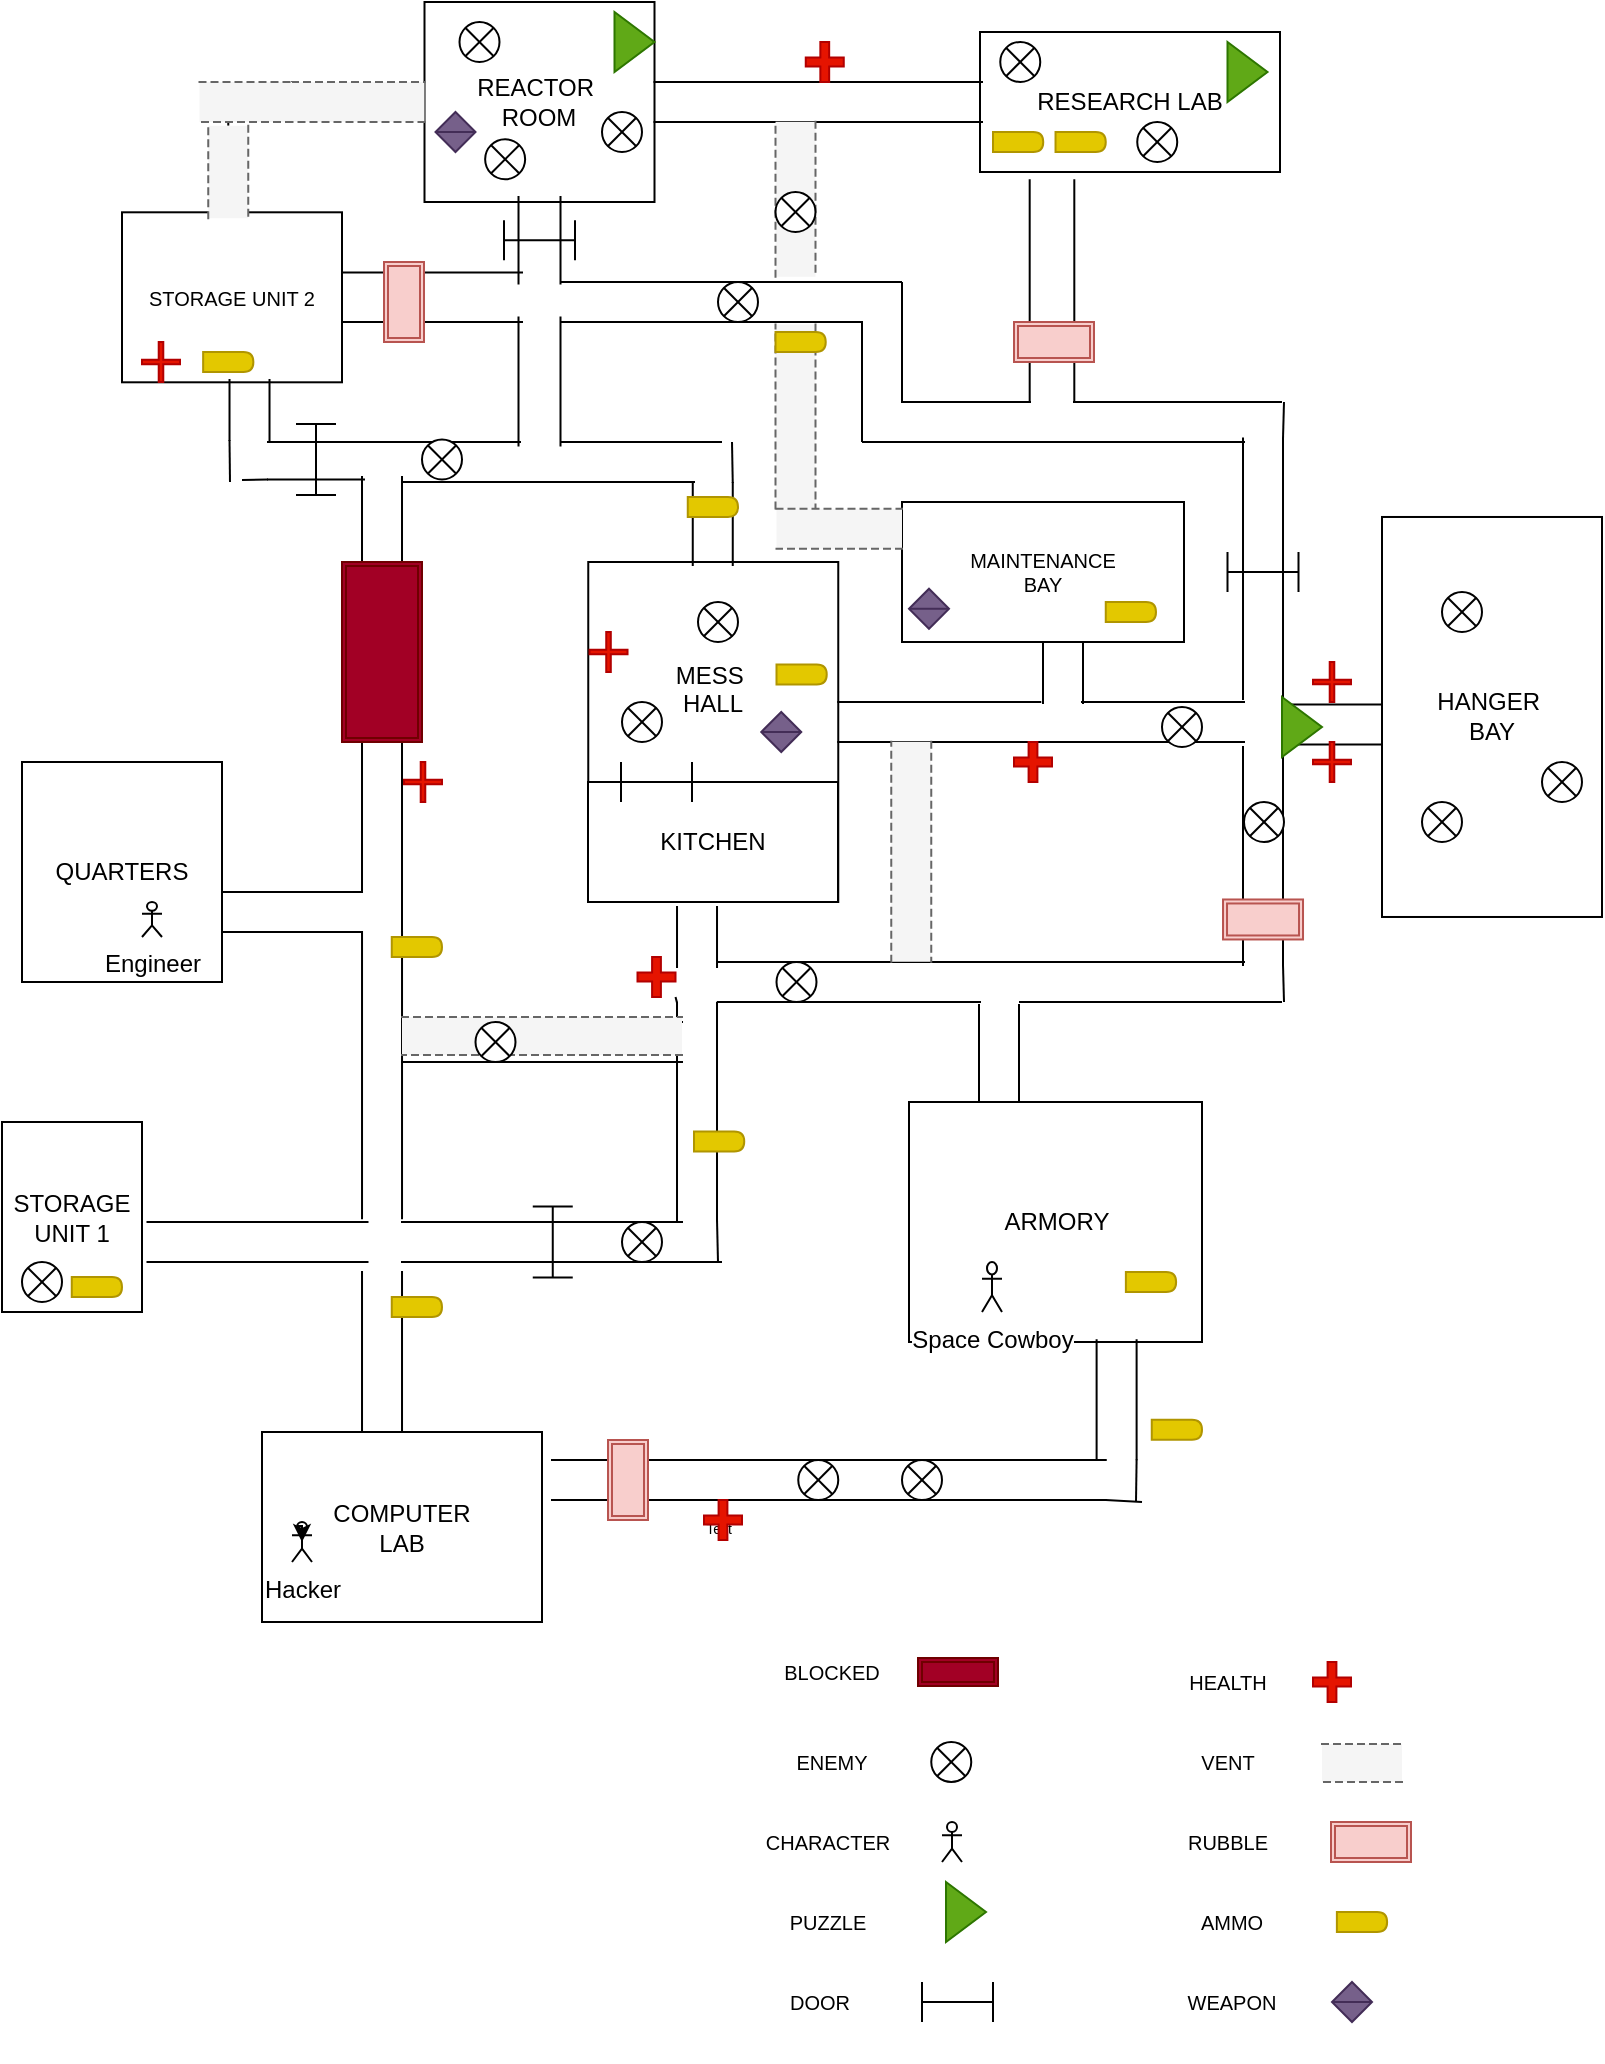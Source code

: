 <mxfile version="12.8.2" type="github">
  <diagram id="kqWcmLIpg9O3Aa_2K7kC" name="Page-1">
    <mxGraphModel dx="1730" dy="967" grid="1" gridSize="10" guides="1" tooltips="1" connect="1" arrows="1" fold="1" page="1" pageScale="1" pageWidth="850" pageHeight="1100" math="0" shadow="0">
      <root>
        <mxCell id="0" />
        <mxCell id="1" parent="0" />
        <mxCell id="qN4GkYZiol-qXFJ8iX8u-165" value="" style="shape=partialRectangle;whiteSpace=wrap;html=1;left=0;right=0;fillColor=none;rotation=-180;" parent="1" vertex="1">
          <mxGeometry x="345" y="759" width="276.88" height="20" as="geometry" />
        </mxCell>
        <mxCell id="qN4GkYZiol-qXFJ8iX8u-65" value="" style="shape=partialRectangle;whiteSpace=wrap;html=1;left=0;right=0;fillColor=none;rotation=90;" parent="1" vertex="1">
          <mxGeometry x="646" y="447" width="109" height="20" as="geometry" />
        </mxCell>
        <mxCell id="qN4GkYZiol-qXFJ8iX8u-1" value="QUARTERS" style="rounded=0;whiteSpace=wrap;html=1;" parent="1" vertex="1">
          <mxGeometry x="80" y="410" width="100" height="110" as="geometry" />
        </mxCell>
        <mxCell id="qN4GkYZiol-qXFJ8iX8u-5" value="STORAGE&lt;br&gt;UNIT 1" style="rounded=0;whiteSpace=wrap;html=1;" parent="1" vertex="1">
          <mxGeometry x="70" y="590" width="70" height="95" as="geometry" />
        </mxCell>
        <mxCell id="qN4GkYZiol-qXFJ8iX8u-6" value="COMPUTER&lt;br&gt;LAB" style="rounded=0;whiteSpace=wrap;html=1;" parent="1" vertex="1">
          <mxGeometry x="200" y="745" width="140" height="95" as="geometry" />
        </mxCell>
        <mxCell id="qN4GkYZiol-qXFJ8iX8u-11" value="" style="shape=partialRectangle;whiteSpace=wrap;html=1;left=0;right=0;fillColor=none;" parent="1" vertex="1">
          <mxGeometry x="180" y="475" width="70" height="20" as="geometry" />
        </mxCell>
        <mxCell id="qN4GkYZiol-qXFJ8iX8u-13" value="" style="shape=partialRectangle;whiteSpace=wrap;html=1;left=0;right=0;fillColor=none;rotation=90;" parent="1" vertex="1">
          <mxGeometry x="345" y="490" width="70" as="geometry" />
        </mxCell>
        <mxCell id="qN4GkYZiol-qXFJ8iX8u-34" value="MESS&amp;nbsp;&lt;br&gt;HALL&lt;br&gt;&lt;br&gt;&lt;br&gt;&lt;br&gt;" style="rounded=0;whiteSpace=wrap;html=1;" parent="1" vertex="1">
          <mxGeometry x="363.13" y="310" width="125" height="170" as="geometry" />
        </mxCell>
        <mxCell id="qN4GkYZiol-qXFJ8iX8u-41" value="" style="shape=partialRectangle;whiteSpace=wrap;html=1;left=0;right=0;fillColor=none;rotation=90;" parent="1" vertex="1">
          <mxGeometry x="188.46" y="556.56" width="143.11" height="20" as="geometry" />
        </mxCell>
        <mxCell id="qN4GkYZiol-qXFJ8iX8u-42" value="" style="shape=partialRectangle;whiteSpace=wrap;html=1;left=0;right=0;fillColor=none;rotation=90;" parent="1" vertex="1">
          <mxGeometry x="156.25" y="361.25" width="207.51" height="20" as="geometry" />
        </mxCell>
        <mxCell id="qN4GkYZiol-qXFJ8iX8u-43" value="" style="shape=partialRectangle;whiteSpace=wrap;html=1;left=0;right=0;fillColor=none;rotation=-180;" parent="1" vertex="1">
          <mxGeometry x="142.75" y="640" width="110" height="20" as="geometry" />
        </mxCell>
        <mxCell id="qN4GkYZiol-qXFJ8iX8u-44" value="" style="shape=partialRectangle;whiteSpace=wrap;html=1;left=0;right=0;fillColor=none;rotation=-180;" parent="1" vertex="1">
          <mxGeometry x="270" y="640" width="140" height="20" as="geometry" />
        </mxCell>
        <mxCell id="qN4GkYZiol-qXFJ8iX8u-148" value="" style="shape=partialRectangle;whiteSpace=wrap;html=1;left=0;right=0;fillColor=none;rotation=-180;" parent="1" vertex="1">
          <mxGeometry x="270" y="540" width="140" height="20" as="geometry" />
        </mxCell>
        <mxCell id="qN4GkYZiol-qXFJ8iX8u-45" value="" style="shape=partialRectangle;whiteSpace=wrap;html=1;left=0;right=0;fillColor=none;rotation=90;" parent="1" vertex="1">
          <mxGeometry x="220.01" y="695" width="80" height="20" as="geometry" />
        </mxCell>
        <mxCell id="qN4GkYZiol-qXFJ8iX8u-46" value="" style="shape=partialRectangle;whiteSpace=wrap;html=1;left=0;right=0;fillColor=none;rotation=90;" parent="1" vertex="1">
          <mxGeometry x="363.13" y="574.69" width="108.75" height="20" as="geometry" />
        </mxCell>
        <mxCell id="qN4GkYZiol-qXFJ8iX8u-47" value="" style="shape=partialRectangle;whiteSpace=wrap;html=1;left=0;right=0;fillColor=none;rotation=-180;" parent="1" vertex="1">
          <mxGeometry x="428" y="510" width="131" height="20" as="geometry" />
        </mxCell>
        <mxCell id="qN4GkYZiol-qXFJ8iX8u-51" value="" style="shape=partialRectangle;whiteSpace=wrap;html=1;left=0;right=0;fillColor=none;rotation=-90;" parent="1" vertex="1">
          <mxGeometry x="540" y="550" width="57" height="20" as="geometry" />
        </mxCell>
        <mxCell id="qN4GkYZiol-qXFJ8iX8u-53" value="" style="shape=partialRectangle;whiteSpace=wrap;html=1;left=0;right=0;fillColor=none;rotation=-180;" parent="1" vertex="1">
          <mxGeometry x="270" y="250" width="59" height="20" as="geometry" />
        </mxCell>
        <mxCell id="qN4GkYZiol-qXFJ8iX8u-61" value="ARMORY" style="rounded=0;whiteSpace=wrap;html=1;" parent="1" vertex="1">
          <mxGeometry x="523.5" y="580" width="146.5" height="120" as="geometry" />
        </mxCell>
        <mxCell id="qN4GkYZiol-qXFJ8iX8u-63" value="KITCHEN" style="rounded=0;whiteSpace=wrap;html=1;" parent="1" vertex="1">
          <mxGeometry x="363" y="420" width="125" height="60" as="geometry" />
        </mxCell>
        <mxCell id="qN4GkYZiol-qXFJ8iX8u-64" value="" style="shape=partialRectangle;whiteSpace=wrap;html=1;left=0;right=0;rotation=90;" parent="1" vertex="1">
          <mxGeometry x="402.51" y="487.49" width="30" height="20" as="geometry" />
        </mxCell>
        <mxCell id="qN4GkYZiol-qXFJ8iX8u-52" value="" style="shape=partialRectangle;whiteSpace=wrap;html=1;left=0;right=0;fillColor=none;rotation=-180;" parent="1" vertex="1">
          <mxGeometry x="579" y="510" width="112" height="20" as="geometry" />
        </mxCell>
        <mxCell id="qN4GkYZiol-qXFJ8iX8u-66" value="" style="shape=partialRectangle;whiteSpace=wrap;html=1;left=0;right=0;fillColor=none;rotation=0;" parent="1" vertex="1">
          <mxGeometry x="610" y="380" width="81" height="20" as="geometry" />
        </mxCell>
        <mxCell id="qN4GkYZiol-qXFJ8iX8u-67" value="" style="shape=partialRectangle;whiteSpace=wrap;html=1;left=0;right=0;fillColor=none;rotation=90;" parent="1" vertex="1">
          <mxGeometry x="585" y="355" width="31" height="20" as="geometry" />
        </mxCell>
        <mxCell id="qN4GkYZiol-qXFJ8iX8u-70" value="" style="shape=partialRectangle;whiteSpace=wrap;html=1;left=0;right=0;fillColor=none;rotation=0;" parent="1" vertex="1">
          <mxGeometry x="488.13" y="380" width="101" height="20" as="geometry" />
        </mxCell>
        <mxCell id="qN4GkYZiol-qXFJ8iX8u-71" value="" style="shape=partialRectangle;whiteSpace=wrap;html=1;left=0;right=0;fillColor=none;rotation=0;" parent="1" vertex="1">
          <mxGeometry x="710" y="381.25" width="50" height="20" as="geometry" />
        </mxCell>
        <mxCell id="qN4GkYZiol-qXFJ8iX8u-72" value="HANGER&amp;nbsp;&lt;br&gt;BAY" style="rounded=0;whiteSpace=wrap;html=1;" parent="1" vertex="1">
          <mxGeometry x="760" y="287.49" width="110" height="200" as="geometry" />
        </mxCell>
        <mxCell id="qN4GkYZiol-qXFJ8iX8u-74" value="" style="shape=partialRectangle;whiteSpace=wrap;html=1;left=0;right=0;fillColor=none;rotation=90;" parent="1" vertex="1">
          <mxGeometry x="490" y="200" width="40" height="20" as="geometry" />
        </mxCell>
        <mxCell id="qN4GkYZiol-qXFJ8iX8u-75" value="" style="shape=partialRectangle;whiteSpace=wrap;html=1;left=0;right=0;fillColor=none;rotation=90;" parent="1" vertex="1">
          <mxGeometry x="635.38" y="303.38" width="130.25" height="20" as="geometry" />
        </mxCell>
        <mxCell id="qN4GkYZiol-qXFJ8iX8u-76" value="" style="shape=partialRectangle;whiteSpace=wrap;html=1;left=0;right=0;fillColor=none;rotation=-180;" parent="1" vertex="1">
          <mxGeometry x="350" y="250" width="66" height="20" as="geometry" />
        </mxCell>
        <mxCell id="qN4GkYZiol-qXFJ8iX8u-78" value="" style="shape=partialRectangle;whiteSpace=wrap;html=1;left=0;right=0;fillColor=none;rotation=90;" parent="1" vertex="1">
          <mxGeometry x="404.88" y="281" width="41" height="20" as="geometry" />
        </mxCell>
        <mxCell id="qN4GkYZiol-qXFJ8iX8u-79" value="" style="shape=partialRectangle;whiteSpace=wrap;html=1;left=0;right=0;fillColor=none;rotation=90;" parent="1" vertex="1">
          <mxGeometry x="306.75" y="209.25" width="64" height="21" as="geometry" />
        </mxCell>
        <mxCell id="qN4GkYZiol-qXFJ8iX8u-82" value="" style="shape=partialRectangle;whiteSpace=wrap;html=1;left=0;right=0;fillColor=none;rotation=0;" parent="1" vertex="1">
          <mxGeometry x="520" y="230" width="64" height="20" as="geometry" />
        </mxCell>
        <mxCell id="qN4GkYZiol-qXFJ8iX8u-84" value="" style="shape=partialRectangle;whiteSpace=wrap;html=1;left=0;right=0;fillColor=none;rotation=0;" parent="1" vertex="1">
          <mxGeometry x="350" y="170" width="150" height="20" as="geometry" />
        </mxCell>
        <mxCell id="qN4GkYZiol-qXFJ8iX8u-85" value="" style="shape=partialRectangle;whiteSpace=wrap;html=1;left=0;right=0;fillColor=none;rotation=0;" parent="1" vertex="1">
          <mxGeometry x="606" y="230" width="85" height="20" as="geometry" />
        </mxCell>
        <mxCell id="qN4GkYZiol-qXFJ8iX8u-86" value="RESEARCH LAB" style="rounded=0;whiteSpace=wrap;html=1;gradientColor=none;" parent="1" vertex="1">
          <mxGeometry x="559" y="45" width="150" height="70" as="geometry" />
        </mxCell>
        <mxCell id="qN4GkYZiol-qXFJ8iX8u-87" value="REACTOR&amp;nbsp;&lt;br&gt;ROOM" style="rounded=0;whiteSpace=wrap;html=1;gradientColor=none;" parent="1" vertex="1">
          <mxGeometry x="281.25" y="30" width="115" height="100" as="geometry" />
        </mxCell>
        <mxCell id="qN4GkYZiol-qXFJ8iX8u-88" value="Hacker" style="shape=umlActor;verticalLabelPosition=bottom;labelBackgroundColor=#ffffff;verticalAlign=top;html=1;outlineConnect=0;gradientColor=none;" parent="1" vertex="1">
          <mxGeometry x="215" y="790" width="10" height="20" as="geometry" />
        </mxCell>
        <mxCell id="qN4GkYZiol-qXFJ8iX8u-89" value="Space Cowboy" style="shape=umlActor;verticalLabelPosition=bottom;labelBackgroundColor=#ffffff;verticalAlign=top;html=1;outlineConnect=0;gradientColor=none;" parent="1" vertex="1">
          <mxGeometry x="560" y="660" width="10" height="25" as="geometry" />
        </mxCell>
        <mxCell id="qN4GkYZiol-qXFJ8iX8u-90" value="Engineer" style="shape=umlActor;verticalLabelPosition=bottom;labelBackgroundColor=#ffffff;verticalAlign=top;html=1;outlineConnect=0;gradientColor=none;" parent="1" vertex="1">
          <mxGeometry x="140" y="480" width="10" height="17.49" as="geometry" />
        </mxCell>
        <mxCell id="qN4GkYZiol-qXFJ8iX8u-93" value="&lt;font size=&quot;1&quot;&gt;STORAGE UNIT 2&lt;br&gt;&lt;/font&gt;" style="rounded=0;whiteSpace=wrap;html=1;gradientColor=none;rotation=0;" parent="1" vertex="1">
          <mxGeometry x="130" y="135.15" width="110" height="85" as="geometry" />
        </mxCell>
        <mxCell id="qN4GkYZiol-qXFJ8iX8u-94" value="&lt;font size=&quot;1&quot;&gt;MAINTENANCE&lt;br&gt;BAY&lt;br&gt;&lt;/font&gt;" style="rounded=0;whiteSpace=wrap;html=1;gradientColor=none;fontSize=7;" parent="1" vertex="1">
          <mxGeometry x="520" y="280" width="141" height="70" as="geometry" />
        </mxCell>
        <mxCell id="qN4GkYZiol-qXFJ8iX8u-96" value="" style="shape=partialRectangle;whiteSpace=wrap;html=1;left=0;right=0;fillColor=none;rotation=90;" parent="1" vertex="1">
          <mxGeometry x="317.13" y="138.63" width="43.25" height="21" as="geometry" />
        </mxCell>
        <mxCell id="qN4GkYZiol-qXFJ8iX8u-97" value="" style="shape=partialRectangle;whiteSpace=wrap;html=1;left=0;right=0;fillColor=none;rotation=0;" parent="1" vertex="1">
          <mxGeometry x="396.25" y="70" width="163.75" height="20" as="geometry" />
        </mxCell>
        <mxCell id="qN4GkYZiol-qXFJ8iX8u-98" value="" style="shape=partialRectangle;whiteSpace=wrap;html=1;left=0;right=0;fillColor=none;rotation=90;" parent="1" vertex="1">
          <mxGeometry x="540" y="163" width="110" height="22.31" as="geometry" />
        </mxCell>
        <mxCell id="qN4GkYZiol-qXFJ8iX8u-99" value="" style="shape=partialRectangle;whiteSpace=wrap;html=1;left=0;right=0;fillColor=none;rotation=90;" parent="1" vertex="1">
          <mxGeometry x="178.76" y="224" width="30" height="20" as="geometry" />
        </mxCell>
        <mxCell id="qN4GkYZiol-qXFJ8iX8u-100" value="" style="shape=partialRectangle;whiteSpace=wrap;html=1;left=0;right=0;fillColor=none;rotation=0;" parent="1" vertex="1">
          <mxGeometry x="203" y="250" width="48" height="18.76" as="geometry" />
        </mxCell>
        <mxCell id="qN4GkYZiol-qXFJ8iX8u-102" value="" style="endArrow=none;html=1;fontSize=7;exitX=0;exitY=0;exitDx=0;exitDy=0;entryX=1;entryY=0;entryDx=0;entryDy=0;" parent="1" source="qN4GkYZiol-qXFJ8iX8u-41" target="qN4GkYZiol-qXFJ8iX8u-42" edge="1">
          <mxGeometry width="50" height="50" relative="1" as="geometry">
            <mxPoint x="350" y="500" as="sourcePoint" />
            <mxPoint x="400" y="450" as="targetPoint" />
          </mxGeometry>
        </mxCell>
        <mxCell id="qN4GkYZiol-qXFJ8iX8u-105" value="" style="endArrow=none;html=1;fontSize=7;exitX=0;exitY=0;exitDx=0;exitDy=0;" parent="1" source="qN4GkYZiol-qXFJ8iX8u-44" edge="1">
          <mxGeometry width="50" height="50" relative="1" as="geometry">
            <mxPoint x="350" y="500" as="sourcePoint" />
            <mxPoint x="430" y="660" as="targetPoint" />
          </mxGeometry>
        </mxCell>
        <mxCell id="qN4GkYZiol-qXFJ8iX8u-107" value="" style="endArrow=none;html=1;fontSize=7;entryX=1;entryY=0;entryDx=0;entryDy=0;" parent="1" target="qN4GkYZiol-qXFJ8iX8u-46" edge="1">
          <mxGeometry width="50" height="50" relative="1" as="geometry">
            <mxPoint x="428" y="660" as="sourcePoint" />
            <mxPoint x="430" y="670" as="targetPoint" />
          </mxGeometry>
        </mxCell>
        <mxCell id="qN4GkYZiol-qXFJ8iX8u-108" value="" style="endArrow=none;html=1;fontSize=7;exitX=1;exitY=1;exitDx=0;exitDy=0;entryX=0;entryY=1;entryDx=0;entryDy=0;" parent="1" source="qN4GkYZiol-qXFJ8iX8u-245" target="qN4GkYZiol-qXFJ8iX8u-46" edge="1">
          <mxGeometry width="50" height="50" relative="1" as="geometry">
            <mxPoint x="370" y="570" as="sourcePoint" />
            <mxPoint x="420" y="520" as="targetPoint" />
          </mxGeometry>
        </mxCell>
        <mxCell id="qN4GkYZiol-qXFJ8iX8u-109" value="" style="endArrow=none;html=1;fontSize=7;exitX=0;exitY=0;exitDx=0;exitDy=0;entryX=1;entryY=0;entryDx=0;entryDy=0;" parent="1" source="qN4GkYZiol-qXFJ8iX8u-53" target="qN4GkYZiol-qXFJ8iX8u-76" edge="1">
          <mxGeometry width="50" height="50" relative="1" as="geometry">
            <mxPoint x="370" y="410" as="sourcePoint" />
            <mxPoint x="420" y="360" as="targetPoint" />
          </mxGeometry>
        </mxCell>
        <mxCell id="qN4GkYZiol-qXFJ8iX8u-110" value="" style="endArrow=none;html=1;fontSize=7;exitX=1;exitY=0;exitDx=0;exitDy=0;entryX=1;entryY=1;entryDx=0;entryDy=0;" parent="1" source="qN4GkYZiol-qXFJ8iX8u-100" target="qN4GkYZiol-qXFJ8iX8u-53" edge="1">
          <mxGeometry width="50" height="50" relative="1" as="geometry">
            <mxPoint x="370" y="410" as="sourcePoint" />
            <mxPoint x="420" y="360" as="targetPoint" />
          </mxGeometry>
        </mxCell>
        <mxCell id="qN4GkYZiol-qXFJ8iX8u-111" value="" style="endArrow=none;html=1;fontSize=7;entryX=0;entryY=1;entryDx=0;entryDy=0;" parent="1" target="qN4GkYZiol-qXFJ8iX8u-76" edge="1">
          <mxGeometry width="50" height="50" relative="1" as="geometry">
            <mxPoint x="430" y="250" as="sourcePoint" />
            <mxPoint x="420" y="360" as="targetPoint" />
          </mxGeometry>
        </mxCell>
        <mxCell id="qN4GkYZiol-qXFJ8iX8u-112" value="" style="endArrow=none;html=1;fontSize=7;entryX=0;entryY=0;entryDx=0;entryDy=0;" parent="1" target="qN4GkYZiol-qXFJ8iX8u-78" edge="1">
          <mxGeometry width="50" height="50" relative="1" as="geometry">
            <mxPoint x="435" y="250" as="sourcePoint" />
            <mxPoint x="420" y="360" as="targetPoint" />
          </mxGeometry>
        </mxCell>
        <mxCell id="qN4GkYZiol-qXFJ8iX8u-113" value="" style="endArrow=none;html=1;fontSize=7;entryX=1;entryY=1;entryDx=0;entryDy=0;exitX=0;exitY=1;exitDx=0;exitDy=0;" parent="1" source="qN4GkYZiol-qXFJ8iX8u-85" target="qN4GkYZiol-qXFJ8iX8u-82" edge="1">
          <mxGeometry width="50" height="50" relative="1" as="geometry">
            <mxPoint x="370" y="250" as="sourcePoint" />
            <mxPoint x="420" y="200" as="targetPoint" />
          </mxGeometry>
        </mxCell>
        <mxCell id="qN4GkYZiol-qXFJ8iX8u-115" value="" style="endArrow=none;html=1;fontSize=7;exitX=1;exitY=1;exitDx=0;exitDy=0;entryX=0;entryY=1;entryDx=0;entryDy=0;" parent="1" source="qN4GkYZiol-qXFJ8iX8u-52" target="qN4GkYZiol-qXFJ8iX8u-47" edge="1">
          <mxGeometry width="50" height="50" relative="1" as="geometry">
            <mxPoint x="370" y="570" as="sourcePoint" />
            <mxPoint x="420" y="520" as="targetPoint" />
          </mxGeometry>
        </mxCell>
        <mxCell id="qN4GkYZiol-qXFJ8iX8u-116" value="" style="endArrow=none;html=1;fontSize=7;entryX=1;entryY=0;entryDx=0;entryDy=0;" parent="1" target="qN4GkYZiol-qXFJ8iX8u-84" edge="1">
          <mxGeometry width="50" height="50" relative="1" as="geometry">
            <mxPoint x="520" y="170" as="sourcePoint" />
            <mxPoint x="420" y="200" as="targetPoint" />
          </mxGeometry>
        </mxCell>
        <mxCell id="qN4GkYZiol-qXFJ8iX8u-117" value="" style="endArrow=none;html=1;fontSize=7;entryX=0;entryY=1;entryDx=0;entryDy=0;" parent="1" target="qN4GkYZiol-qXFJ8iX8u-82" edge="1">
          <mxGeometry width="50" height="50" relative="1" as="geometry">
            <mxPoint x="500" y="250" as="sourcePoint" />
            <mxPoint x="420" y="200" as="targetPoint" />
          </mxGeometry>
        </mxCell>
        <mxCell id="qN4GkYZiol-qXFJ8iX8u-118" value="" style="endArrow=none;html=1;fontSize=7;entryX=1;entryY=1;entryDx=0;entryDy=0;" parent="1" target="qN4GkYZiol-qXFJ8iX8u-74" edge="1">
          <mxGeometry width="50" height="50" relative="1" as="geometry">
            <mxPoint x="500" y="250" as="sourcePoint" />
            <mxPoint x="420" y="200" as="targetPoint" />
          </mxGeometry>
        </mxCell>
        <mxCell id="qN4GkYZiol-qXFJ8iX8u-119" value="" style="endArrow=none;html=1;fontSize=7;exitX=0;exitY=0;exitDx=0;exitDy=0;" parent="1" source="qN4GkYZiol-qXFJ8iX8u-74" edge="1">
          <mxGeometry width="50" height="50" relative="1" as="geometry">
            <mxPoint x="370" y="250" as="sourcePoint" />
            <mxPoint x="520" y="170" as="targetPoint" />
          </mxGeometry>
        </mxCell>
        <mxCell id="qN4GkYZiol-qXFJ8iX8u-120" value="" style="endArrow=none;html=1;fontSize=7;exitX=1;exitY=0;exitDx=0;exitDy=0;" parent="1" source="qN4GkYZiol-qXFJ8iX8u-85" edge="1">
          <mxGeometry width="50" height="50" relative="1" as="geometry">
            <mxPoint x="300" y="210" as="sourcePoint" />
            <mxPoint x="710" y="230" as="targetPoint" />
          </mxGeometry>
        </mxCell>
        <mxCell id="qN4GkYZiol-qXFJ8iX8u-121" value="" style="endArrow=none;html=1;fontSize=7;entryX=0;entryY=0;entryDx=0;entryDy=0;" parent="1" target="qN4GkYZiol-qXFJ8iX8u-75" edge="1">
          <mxGeometry width="50" height="50" relative="1" as="geometry">
            <mxPoint x="711" y="230" as="sourcePoint" />
            <mxPoint x="350" y="160" as="targetPoint" />
          </mxGeometry>
        </mxCell>
        <mxCell id="qN4GkYZiol-qXFJ8iX8u-122" value="" style="endArrow=none;html=1;fontSize=7;exitX=0;exitY=1;exitDx=0;exitDy=0;entryX=1;entryY=1;entryDx=0;entryDy=0;" parent="1" source="qN4GkYZiol-qXFJ8iX8u-66" target="qN4GkYZiol-qXFJ8iX8u-70" edge="1">
          <mxGeometry width="50" height="50" relative="1" as="geometry">
            <mxPoint x="300" y="440" as="sourcePoint" />
            <mxPoint x="350" y="390" as="targetPoint" />
          </mxGeometry>
        </mxCell>
        <mxCell id="qN4GkYZiol-qXFJ8iX8u-123" value="" style="endArrow=none;html=1;fontSize=7;exitX=0;exitY=1;exitDx=0;exitDy=0;" parent="1" source="qN4GkYZiol-qXFJ8iX8u-100" edge="1">
          <mxGeometry width="50" height="50" relative="1" as="geometry">
            <mxPoint x="300" y="440" as="sourcePoint" />
            <mxPoint x="190" y="269" as="targetPoint" />
          </mxGeometry>
        </mxCell>
        <mxCell id="qN4GkYZiol-qXFJ8iX8u-124" value="" style="endArrow=none;html=1;fontSize=7;exitX=1;exitY=1;exitDx=0;exitDy=0;" parent="1" source="qN4GkYZiol-qXFJ8iX8u-99" edge="1">
          <mxGeometry width="50" height="50" relative="1" as="geometry">
            <mxPoint x="300" y="440" as="sourcePoint" />
            <mxPoint x="184" y="270" as="targetPoint" />
          </mxGeometry>
        </mxCell>
        <mxCell id="qN4GkYZiol-qXFJ8iX8u-125" value="" style="endArrow=none;html=1;fontSize=7;exitX=1;exitY=0;exitDx=0;exitDy=0;" parent="1" source="qN4GkYZiol-qXFJ8iX8u-65" edge="1">
          <mxGeometry width="50" height="50" relative="1" as="geometry">
            <mxPoint x="300" y="440" as="sourcePoint" />
            <mxPoint x="711" y="530" as="targetPoint" />
          </mxGeometry>
        </mxCell>
        <mxCell id="qN4GkYZiol-qXFJ8iX8u-126" value="" style="endArrow=none;html=1;fontSize=7;entryX=0;entryY=0;entryDx=0;entryDy=0;" parent="1" target="qN4GkYZiol-qXFJ8iX8u-52" edge="1">
          <mxGeometry width="50" height="50" relative="1" as="geometry">
            <mxPoint x="710" y="530" as="sourcePoint" />
            <mxPoint x="350" y="390" as="targetPoint" />
          </mxGeometry>
        </mxCell>
        <mxCell id="qN4GkYZiol-qXFJ8iX8u-129" value="" style="shape=partialRectangle;whiteSpace=wrap;html=1;left=0;right=0;fillColor=#f5f5f5;fontSize=7;dashed=1;strokeColor=#666666;fontColor=#333333;" parent="1" vertex="1">
          <mxGeometry x="270" y="537.56" width="140" height="19" as="geometry" />
        </mxCell>
        <mxCell id="qN4GkYZiol-qXFJ8iX8u-130" value="" style="shape=partialRectangle;whiteSpace=wrap;html=1;left=0;right=0;fillColor=#f5f5f5;fontSize=7;dashed=1;strokeColor=#666666;rotation=90;fontColor=#333333;" parent="1" vertex="1">
          <mxGeometry x="469.63" y="444.88" width="110" height="20" as="geometry" />
        </mxCell>
        <mxCell id="qN4GkYZiol-qXFJ8iX8u-131" value="" style="shape=partialRectangle;whiteSpace=wrap;html=1;left=0;right=0;fillColor=#f5f5f5;fontSize=7;dashed=1;strokeColor=#666666;rotation=90;fontColor=#333333;" parent="1" vertex="1">
          <mxGeometry x="428" y="118.63" width="77.5" height="20" as="geometry" />
        </mxCell>
        <mxCell id="qN4GkYZiol-qXFJ8iX8u-132" value="" style="shape=partialRectangle;whiteSpace=wrap;html=1;left=0;right=0;fillColor=#f5f5f5;fontSize=7;dashed=1;strokeColor=#666666;rotation=-180;fontColor=#333333;" parent="1" vertex="1">
          <mxGeometry x="215" y="70" width="66.25" height="20" as="geometry" />
        </mxCell>
        <mxCell id="qN4GkYZiol-qXFJ8iX8u-135" value="" style="edgeStyle=orthogonalEdgeStyle;rounded=0;orthogonalLoop=1;jettySize=auto;html=1;fontSize=7;" parent="1" source="qN4GkYZiol-qXFJ8iX8u-133" target="qN4GkYZiol-qXFJ8iX8u-134" edge="1">
          <mxGeometry relative="1" as="geometry" />
        </mxCell>
        <mxCell id="qN4GkYZiol-qXFJ8iX8u-133" value="" style="shape=partialRectangle;whiteSpace=wrap;html=1;left=0;right=0;fillColor=#f5f5f5;fontSize=7;dashed=1;strokeColor=#666666;rotation=90;fontColor=#333333;" parent="1" vertex="1">
          <mxGeometry x="160" y="105" width="46.25" height="20" as="geometry" />
        </mxCell>
        <mxCell id="qN4GkYZiol-qXFJ8iX8u-134" value="" style="shape=partialRectangle;whiteSpace=wrap;html=1;left=0;right=0;fillColor=#f5f5f5;fontSize=7;dashed=1;strokeColor=#666666;rotation=-180;fontColor=#333333;" parent="1" vertex="1">
          <mxGeometry x="168.75" y="70" width="46.25" height="20" as="geometry" />
        </mxCell>
        <mxCell id="qN4GkYZiol-qXFJ8iX8u-142" value="" style="shape=partialRectangle;whiteSpace=wrap;html=1;left=0;right=0;fillColor=#f5f5f5;fontSize=7;dashed=1;strokeColor=#666666;rotation=90;fontColor=#333333;" parent="1" vertex="1">
          <mxGeometry x="420.75" y="227.25" width="92" height="20" as="geometry" />
        </mxCell>
        <mxCell id="qN4GkYZiol-qXFJ8iX8u-143" value="" style="shape=partialRectangle;whiteSpace=wrap;html=1;left=0;right=0;fillColor=#f5f5f5;fontSize=7;dashed=1;strokeColor=#666666;rotation=0;fontColor=#333333;" parent="1" vertex="1">
          <mxGeometry x="457.25" y="283.38" width="62.75" height="20" as="geometry" />
        </mxCell>
        <mxCell id="qN4GkYZiol-qXFJ8iX8u-145" value="" style="shape=crossbar;whiteSpace=wrap;html=1;rounded=1;gradientColor=none;fontSize=7;rotation=0;" parent="1" vertex="1">
          <mxGeometry x="379.5" y="410" width="35.5" height="20" as="geometry" />
        </mxCell>
        <mxCell id="qN4GkYZiol-qXFJ8iX8u-146" value="" style="shape=ext;double=1;rounded=0;whiteSpace=wrap;html=1;fontSize=7;fillColor=#a20025;strokeColor=#6F0000;fontColor=#ffffff;" parent="1" vertex="1">
          <mxGeometry x="240" y="310" width="40" height="90" as="geometry" />
        </mxCell>
        <mxCell id="qN4GkYZiol-qXFJ8iX8u-147" value="" style="shape=crossbar;whiteSpace=wrap;html=1;rounded=1;gradientColor=none;fontSize=7;rotation=90;" parent="1" vertex="1">
          <mxGeometry x="327.63" y="640" width="35.5" height="20" as="geometry" />
        </mxCell>
        <mxCell id="qN4GkYZiol-qXFJ8iX8u-150" value="" style="shape=ext;double=1;rounded=0;whiteSpace=wrap;html=1;fontSize=7;fillColor=#f8cecc;strokeColor=#b85450;rotation=-180;direction=south;" parent="1" vertex="1">
          <mxGeometry x="373" y="749" width="20" height="40" as="geometry" />
        </mxCell>
        <mxCell id="qN4GkYZiol-qXFJ8iX8u-151" value="" style="shape=ext;double=1;rounded=0;whiteSpace=wrap;html=1;fontSize=7;fillColor=#f8cecc;strokeColor=#b85450;" parent="1" vertex="1">
          <mxGeometry x="576" y="190" width="40" height="20" as="geometry" />
        </mxCell>
        <mxCell id="qN4GkYZiol-qXFJ8iX8u-152" value="" style="shape=crossbar;whiteSpace=wrap;html=1;rounded=1;gradientColor=none;fontSize=7;rotation=0;" parent="1" vertex="1">
          <mxGeometry x="321" y="139.13" width="35.5" height="20" as="geometry" />
        </mxCell>
        <mxCell id="qN4GkYZiol-qXFJ8iX8u-153" value="" style="shape=ext;double=1;rounded=0;whiteSpace=wrap;html=1;fontSize=7;fillColor=#f8cecc;strokeColor=#b85450;rotation=-180;" parent="1" vertex="1">
          <mxGeometry x="680.51" y="478.74" width="40" height="20" as="geometry" />
        </mxCell>
        <mxCell id="qN4GkYZiol-qXFJ8iX8u-155" value="" style="shape=crossbar;whiteSpace=wrap;html=1;rounded=1;gradientColor=none;fontSize=7;rotation=0;" parent="1" vertex="1">
          <mxGeometry x="682.75" y="305" width="35.5" height="20" as="geometry" />
        </mxCell>
        <mxCell id="qN4GkYZiol-qXFJ8iX8u-161" style="edgeStyle=orthogonalEdgeStyle;rounded=0;orthogonalLoop=1;jettySize=auto;html=1;exitX=0.25;exitY=0.1;exitDx=0;exitDy=0;exitPerimeter=0;entryX=0.5;entryY=0.5;entryDx=0;entryDy=0;entryPerimeter=0;strokeColor=#000000;fontSize=7;" parent="1" source="qN4GkYZiol-qXFJ8iX8u-88" target="qN4GkYZiol-qXFJ8iX8u-88" edge="1">
          <mxGeometry relative="1" as="geometry" />
        </mxCell>
        <mxCell id="qN4GkYZiol-qXFJ8iX8u-162" value="Text" style="text;html=1;align=center;verticalAlign=middle;resizable=0;points=[];autosize=1;fontSize=7;" parent="1" vertex="1">
          <mxGeometry x="413" y="789" width="30" height="10" as="geometry" />
        </mxCell>
        <mxCell id="qN4GkYZiol-qXFJ8iX8u-166" value="" style="shape=partialRectangle;whiteSpace=wrap;html=1;left=0;right=0;fillColor=none;rotation=90;" parent="1" vertex="1">
          <mxGeometry x="597.55" y="718.82" width="59.51" height="20" as="geometry" />
        </mxCell>
        <mxCell id="qN4GkYZiol-qXFJ8iX8u-168" value="" style="endArrow=none;html=1;strokeColor=#000000;fontSize=7;entryX=0;entryY=0;entryDx=0;entryDy=0;" parent="1" target="qN4GkYZiol-qXFJ8iX8u-165" edge="1">
          <mxGeometry width="50" height="50" relative="1" as="geometry">
            <mxPoint x="640" y="780" as="sourcePoint" />
            <mxPoint x="450" y="630" as="targetPoint" />
          </mxGeometry>
        </mxCell>
        <mxCell id="qN4GkYZiol-qXFJ8iX8u-169" value="" style="endArrow=none;html=1;strokeColor=#000000;fontSize=7;entryX=1;entryY=0;entryDx=0;entryDy=0;" parent="1" target="qN4GkYZiol-qXFJ8iX8u-166" edge="1">
          <mxGeometry width="50" height="50" relative="1" as="geometry">
            <mxPoint x="637" y="780" as="sourcePoint" />
            <mxPoint x="450" y="630" as="targetPoint" />
          </mxGeometry>
        </mxCell>
        <mxCell id="qN4GkYZiol-qXFJ8iX8u-170" value="" style="shape=sumEllipse;perimeter=ellipsePerimeter;whiteSpace=wrap;html=1;backgroundOutline=1;gradientColor=none;fontSize=7;" parent="1" vertex="1">
          <mxGeometry x="380" y="380" width="20" height="20" as="geometry" />
        </mxCell>
        <mxCell id="qN4GkYZiol-qXFJ8iX8u-173" value="" style="shape=sumEllipse;perimeter=ellipsePerimeter;whiteSpace=wrap;html=1;backgroundOutline=1;gradientColor=none;fontSize=7;" parent="1" vertex="1">
          <mxGeometry x="418" y="330" width="20" height="20" as="geometry" />
        </mxCell>
        <mxCell id="qN4GkYZiol-qXFJ8iX8u-174" value="" style="shape=sumEllipse;perimeter=ellipsePerimeter;whiteSpace=wrap;html=1;backgroundOutline=1;gradientColor=none;fontSize=7;" parent="1" vertex="1">
          <mxGeometry x="280" y="248.76" width="20" height="20" as="geometry" />
        </mxCell>
        <mxCell id="qN4GkYZiol-qXFJ8iX8u-175" value="" style="shape=sumEllipse;perimeter=ellipsePerimeter;whiteSpace=wrap;html=1;backgroundOutline=1;gradientColor=none;fontSize=7;" parent="1" vertex="1">
          <mxGeometry x="468.13" y="759" width="20" height="20" as="geometry" />
        </mxCell>
        <mxCell id="qN4GkYZiol-qXFJ8iX8u-176" value="" style="shape=sumEllipse;perimeter=ellipsePerimeter;whiteSpace=wrap;html=1;backgroundOutline=1;gradientColor=none;fontSize=7;" parent="1" vertex="1">
          <mxGeometry x="520" y="759" width="20" height="20" as="geometry" />
        </mxCell>
        <mxCell id="qN4GkYZiol-qXFJ8iX8u-177" value="" style="shape=sumEllipse;perimeter=ellipsePerimeter;whiteSpace=wrap;html=1;backgroundOutline=1;gradientColor=none;fontSize=7;" parent="1" vertex="1">
          <mxGeometry x="80" y="660" width="20" height="20" as="geometry" />
        </mxCell>
        <mxCell id="qN4GkYZiol-qXFJ8iX8u-178" value="" style="shape=sumEllipse;perimeter=ellipsePerimeter;whiteSpace=wrap;html=1;backgroundOutline=1;gradientColor=none;fontSize=7;" parent="1" vertex="1">
          <mxGeometry x="790" y="325" width="20" height="20" as="geometry" />
        </mxCell>
        <mxCell id="qN4GkYZiol-qXFJ8iX8u-179" value="" style="shape=sumEllipse;perimeter=ellipsePerimeter;whiteSpace=wrap;html=1;backgroundOutline=1;gradientColor=none;fontSize=7;" parent="1" vertex="1">
          <mxGeometry x="780" y="430" width="20" height="20" as="geometry" />
        </mxCell>
        <mxCell id="qN4GkYZiol-qXFJ8iX8u-180" value="" style="shape=sumEllipse;perimeter=ellipsePerimeter;whiteSpace=wrap;html=1;backgroundOutline=1;gradientColor=none;fontSize=7;" parent="1" vertex="1">
          <mxGeometry x="840" y="410" width="20" height="20" as="geometry" />
        </mxCell>
        <mxCell id="qN4GkYZiol-qXFJ8iX8u-186" value="" style="shape=sumEllipse;perimeter=ellipsePerimeter;whiteSpace=wrap;html=1;backgroundOutline=1;gradientColor=none;fontSize=7;" parent="1" vertex="1">
          <mxGeometry x="691" y="430" width="20" height="20" as="geometry" />
        </mxCell>
        <mxCell id="qN4GkYZiol-qXFJ8iX8u-187" value="" style="shape=sumEllipse;perimeter=ellipsePerimeter;whiteSpace=wrap;html=1;backgroundOutline=1;gradientColor=none;fontSize=7;" parent="1" vertex="1">
          <mxGeometry x="380" y="640" width="20" height="20" as="geometry" />
        </mxCell>
        <mxCell id="qN4GkYZiol-qXFJ8iX8u-188" value="" style="shape=sumEllipse;perimeter=ellipsePerimeter;whiteSpace=wrap;html=1;backgroundOutline=1;gradientColor=none;fontSize=7;" parent="1" vertex="1">
          <mxGeometry x="457.25" y="510" width="20" height="20" as="geometry" />
        </mxCell>
        <mxCell id="qN4GkYZiol-qXFJ8iX8u-189" value="" style="shape=sumEllipse;perimeter=ellipsePerimeter;whiteSpace=wrap;html=1;backgroundOutline=1;gradientColor=none;fontSize=7;" parent="1" vertex="1">
          <mxGeometry x="650" y="382.49" width="20" height="20" as="geometry" />
        </mxCell>
        <mxCell id="qN4GkYZiol-qXFJ8iX8u-190" value="" style="shape=sumEllipse;perimeter=ellipsePerimeter;whiteSpace=wrap;html=1;backgroundOutline=1;gradientColor=none;fontSize=7;" parent="1" vertex="1">
          <mxGeometry x="298.75" y="40" width="20" height="20" as="geometry" />
        </mxCell>
        <mxCell id="qN4GkYZiol-qXFJ8iX8u-191" value="" style="shape=sumEllipse;perimeter=ellipsePerimeter;whiteSpace=wrap;html=1;backgroundOutline=1;gradientColor=none;fontSize=7;" parent="1" vertex="1">
          <mxGeometry x="311.57" y="98.63" width="20" height="20" as="geometry" />
        </mxCell>
        <mxCell id="qN4GkYZiol-qXFJ8iX8u-192" value="" style="shape=sumEllipse;perimeter=ellipsePerimeter;whiteSpace=wrap;html=1;backgroundOutline=1;gradientColor=none;fontSize=7;" parent="1" vertex="1">
          <mxGeometry x="370" y="85" width="20" height="20" as="geometry" />
        </mxCell>
        <mxCell id="qN4GkYZiol-qXFJ8iX8u-193" value="" style="shape=sumEllipse;perimeter=ellipsePerimeter;whiteSpace=wrap;html=1;backgroundOutline=1;gradientColor=none;fontSize=7;" parent="1" vertex="1">
          <mxGeometry x="569.13" y="50" width="20" height="20" as="geometry" />
        </mxCell>
        <mxCell id="qN4GkYZiol-qXFJ8iX8u-194" value="" style="shape=sumEllipse;perimeter=ellipsePerimeter;whiteSpace=wrap;html=1;backgroundOutline=1;gradientColor=none;fontSize=7;" parent="1" vertex="1">
          <mxGeometry x="637.62" y="90" width="20" height="20" as="geometry" />
        </mxCell>
        <mxCell id="qN4GkYZiol-qXFJ8iX8u-195" value="" style="shape=sumEllipse;perimeter=ellipsePerimeter;whiteSpace=wrap;html=1;backgroundOutline=1;gradientColor=none;fontSize=7;" parent="1" vertex="1">
          <mxGeometry x="456.75" y="125" width="20" height="20" as="geometry" />
        </mxCell>
        <mxCell id="qN4GkYZiol-qXFJ8iX8u-197" value="" style="shape=sumEllipse;perimeter=ellipsePerimeter;whiteSpace=wrap;html=1;backgroundOutline=1;gradientColor=none;fontSize=7;" parent="1" vertex="1">
          <mxGeometry x="306.75" y="540" width="20" height="20" as="geometry" />
        </mxCell>
        <mxCell id="qN4GkYZiol-qXFJ8iX8u-198" value="" style="shape=crossbar;whiteSpace=wrap;html=1;rounded=1;gradientColor=none;fontSize=7;rotation=90;" parent="1" vertex="1">
          <mxGeometry x="209.25" y="248.76" width="35.5" height="20" as="geometry" />
        </mxCell>
        <mxCell id="qN4GkYZiol-qXFJ8iX8u-201" value="" style="shape=sumEllipse;perimeter=ellipsePerimeter;whiteSpace=wrap;html=1;backgroundOutline=1;gradientColor=none;fontSize=7;" parent="1" vertex="1">
          <mxGeometry x="428" y="170" width="20" height="20" as="geometry" />
        </mxCell>
        <mxCell id="qN4GkYZiol-qXFJ8iX8u-202" value="" style="shape=partialRectangle;whiteSpace=wrap;html=1;left=0;right=0;fillColor=none;rotation=0;" parent="1" vertex="1">
          <mxGeometry x="240" y="165.31" width="90" height="24.69" as="geometry" />
        </mxCell>
        <mxCell id="qN4GkYZiol-qXFJ8iX8u-203" value="" style="shape=ext;double=1;rounded=0;whiteSpace=wrap;html=1;fontSize=7;fillColor=#f8cecc;strokeColor=#b85450;rotation=90;" parent="1" vertex="1">
          <mxGeometry x="251" y="170" width="40" height="20" as="geometry" />
        </mxCell>
        <mxCell id="qN4GkYZiol-qXFJ8iX8u-205" value="" style="shape=cross;whiteSpace=wrap;html=1;fontSize=7;fillColor=#e51400;strokeColor=#B20000;fontColor=#ffffff;size=0.12;" parent="1" vertex="1">
          <mxGeometry x="271" y="410" width="19" height="20" as="geometry" />
        </mxCell>
        <mxCell id="qN4GkYZiol-qXFJ8iX8u-207" value="" style="shape=cross;whiteSpace=wrap;html=1;fontSize=7;fillColor=#e51400;strokeColor=#B20000;fontColor=#ffffff;size=0.12;" parent="1" vertex="1">
          <mxGeometry x="363.76" y="345" width="19" height="20" as="geometry" />
        </mxCell>
        <mxCell id="qN4GkYZiol-qXFJ8iX8u-210" value="" style="shape=cross;whiteSpace=wrap;html=1;fontSize=7;fillColor=#e51400;strokeColor=#B20000;fontColor=#ffffff;size=0.12;" parent="1" vertex="1">
          <mxGeometry x="140" y="200" width="19" height="20" as="geometry" />
        </mxCell>
        <mxCell id="qN4GkYZiol-qXFJ8iX8u-211" value="" style="shape=cross;whiteSpace=wrap;html=1;fontSize=7;fillColor=#e51400;strokeColor=#B20000;fontColor=#ffffff;size=0.12;" parent="1" vertex="1">
          <mxGeometry x="725.5" y="360" width="19" height="20" as="geometry" />
        </mxCell>
        <mxCell id="qN4GkYZiol-qXFJ8iX8u-214" value="&lt;span style=&quot;color: rgba(0 , 0 , 0 , 0) ; font-family: monospace ; font-size: 0px&quot;&gt;%3CmxGraphModel%3E%3Croot%3E%3CmxCell%20id%3D%220%22%2F%3E%3CmxCell%20id%3D%221%22%20parent%3D%220%22%2F%3E%3CmxCell%20id%3D%222%22%20value%3D%22%22%20style%3D%22shape%3Dcross%3BwhiteSpace%3Dwrap%3Bhtml%3D1%3BfontSize%3D7%3BfillColor%3D%23e51400%3BstrokeColor%3D%23B20000%3BfontColor%3D%23ffffff%3Bsize%3D0.12%3B%22%20vertex%3D%221%22%20parent%3D%221%22%3E%3CmxGeometry%20x%3D%22725.5%22%20y%3D%22360%22%20width%3D%2219%22%20height%3D%2220%22%20as%3D%22geometry%22%2F%3E%3C%2FmxCell%3E%3C%2Froot%3E%3C%2FmxGraphModel%3E&lt;/span&gt;" style="text;html=1;align=center;verticalAlign=middle;resizable=0;points=[];autosize=1;fontSize=7;" parent="1" vertex="1">
          <mxGeometry x="767" y="655" width="20" height="20" as="geometry" />
        </mxCell>
        <mxCell id="qN4GkYZiol-qXFJ8iX8u-216" value="" style="shape=cross;whiteSpace=wrap;html=1;fontSize=7;fillColor=#e51400;strokeColor=#B20000;fontColor=#ffffff;size=0.12;" parent="1" vertex="1">
          <mxGeometry x="725.5" y="400" width="19" height="20" as="geometry" />
        </mxCell>
        <mxCell id="qN4GkYZiol-qXFJ8iX8u-217" value="&lt;font size=&quot;1&quot;&gt;HEALTH&lt;/font&gt;" style="text;html=1;strokeColor=none;fillColor=none;align=center;verticalAlign=middle;whiteSpace=wrap;rounded=0;fontSize=7;" parent="1" vertex="1">
          <mxGeometry x="637.62" y="840" width="90" height="60" as="geometry" />
        </mxCell>
        <mxCell id="qN4GkYZiol-qXFJ8iX8u-218" value="&lt;font size=&quot;1&quot;&gt;AMMO&lt;/font&gt;" style="text;html=1;strokeColor=none;fillColor=none;align=center;verticalAlign=middle;whiteSpace=wrap;rounded=0;fontSize=7;" parent="1" vertex="1">
          <mxGeometry x="640" y="960" width="90" height="60" as="geometry" />
        </mxCell>
        <mxCell id="qN4GkYZiol-qXFJ8iX8u-220" value="&lt;font size=&quot;1&quot;&gt;VENT&lt;/font&gt;" style="text;html=1;strokeColor=none;fillColor=none;align=center;verticalAlign=middle;whiteSpace=wrap;rounded=0;fontSize=7;" parent="1" vertex="1">
          <mxGeometry x="637.62" y="880" width="90" height="60" as="geometry" />
        </mxCell>
        <mxCell id="qN4GkYZiol-qXFJ8iX8u-221" value="&lt;font size=&quot;1&quot;&gt;RUBBLE&lt;/font&gt;" style="text;html=1;strokeColor=none;fillColor=none;align=center;verticalAlign=middle;whiteSpace=wrap;rounded=0;fontSize=7;" parent="1" vertex="1">
          <mxGeometry x="637.62" y="920" width="90" height="60" as="geometry" />
        </mxCell>
        <mxCell id="qN4GkYZiol-qXFJ8iX8u-222" value="&lt;font size=&quot;1&quot;&gt;DOOR&lt;/font&gt;" style="text;html=1;strokeColor=none;fillColor=none;align=center;verticalAlign=middle;whiteSpace=wrap;rounded=0;fontSize=7;" parent="1" vertex="1">
          <mxGeometry x="433.5" y="1000" width="90" height="60" as="geometry" />
        </mxCell>
        <mxCell id="qN4GkYZiol-qXFJ8iX8u-223" value="&lt;font size=&quot;1&quot;&gt;PUZZLE&lt;/font&gt;" style="text;html=1;strokeColor=none;fillColor=none;align=center;verticalAlign=middle;whiteSpace=wrap;rounded=0;fontSize=7;" parent="1" vertex="1">
          <mxGeometry x="438" y="960" width="90" height="60" as="geometry" />
        </mxCell>
        <mxCell id="qN4GkYZiol-qXFJ8iX8u-224" value="&lt;font size=&quot;1&quot;&gt;CHARACTER&lt;/font&gt;" style="text;html=1;strokeColor=none;fillColor=none;align=center;verticalAlign=middle;whiteSpace=wrap;rounded=0;fontSize=7;" parent="1" vertex="1">
          <mxGeometry x="438" y="920" width="90" height="60" as="geometry" />
        </mxCell>
        <mxCell id="qN4GkYZiol-qXFJ8iX8u-226" value="&lt;font size=&quot;1&quot;&gt;ENEMY&lt;/font&gt;" style="text;html=1;strokeColor=none;fillColor=none;align=center;verticalAlign=middle;whiteSpace=wrap;rounded=0;fontSize=7;" parent="1" vertex="1">
          <mxGeometry x="440" y="880" width="90" height="60" as="geometry" />
        </mxCell>
        <mxCell id="qN4GkYZiol-qXFJ8iX8u-227" value="&lt;font size=&quot;1&quot;&gt;BLOCKED&lt;/font&gt;" style="text;html=1;strokeColor=none;fillColor=none;align=center;verticalAlign=middle;whiteSpace=wrap;rounded=0;fontSize=7;" parent="1" vertex="1">
          <mxGeometry x="440" y="840" width="90" height="50" as="geometry" />
        </mxCell>
        <mxCell id="qN4GkYZiol-qXFJ8iX8u-228" value="" style="triangle;whiteSpace=wrap;html=1;fontSize=7;fillColor=#60a917;strokeColor=#2D7600;fontColor=#ffffff;" parent="1" vertex="1">
          <mxGeometry x="376.25" y="35" width="20" height="30" as="geometry" />
        </mxCell>
        <mxCell id="qN4GkYZiol-qXFJ8iX8u-229" value="" style="triangle;whiteSpace=wrap;html=1;fontSize=7;fillColor=#60a917;strokeColor=#2D7600;fontColor=#ffffff;" parent="1" vertex="1">
          <mxGeometry x="710" y="377.49" width="20" height="30" as="geometry" />
        </mxCell>
        <mxCell id="qN4GkYZiol-qXFJ8iX8u-230" value="" style="triangle;whiteSpace=wrap;html=1;fontSize=7;fillColor=#60a917;strokeColor=#2D7600;fontColor=#ffffff;" parent="1" vertex="1">
          <mxGeometry x="542" y="970.0" width="20" height="30" as="geometry" />
        </mxCell>
        <mxCell id="qN4GkYZiol-qXFJ8iX8u-236" value="" style="shape=ext;double=1;rounded=0;whiteSpace=wrap;html=1;fontSize=7;fillColor=#f8cecc;strokeColor=#b85450;rotation=90;direction=south;" parent="1" vertex="1">
          <mxGeometry x="744.5" y="930" width="20" height="40" as="geometry" />
        </mxCell>
        <mxCell id="qN4GkYZiol-qXFJ8iX8u-237" value="" style="shape=partialRectangle;whiteSpace=wrap;html=1;left=0;right=0;fillColor=#f5f5f5;fontSize=7;dashed=1;strokeColor=#666666;fontColor=#333333;" parent="1" vertex="1">
          <mxGeometry x="730" y="901" width="40" height="19" as="geometry" />
        </mxCell>
        <mxCell id="qN4GkYZiol-qXFJ8iX8u-238" value="" style="shape=sumEllipse;perimeter=ellipsePerimeter;whiteSpace=wrap;html=1;backgroundOutline=1;gradientColor=none;fontSize=7;" parent="1" vertex="1">
          <mxGeometry x="534.63" y="900" width="20" height="20" as="geometry" />
        </mxCell>
        <mxCell id="qN4GkYZiol-qXFJ8iX8u-239" value="" style="shape=ext;double=1;rounded=0;whiteSpace=wrap;html=1;fontSize=7;fillColor=#a20025;strokeColor=#6F0000;fontColor=#ffffff;" parent="1" vertex="1">
          <mxGeometry x="528" y="858" width="40" height="14" as="geometry" />
        </mxCell>
        <mxCell id="qN4GkYZiol-qXFJ8iX8u-240" value="" style="shape=umlActor;verticalLabelPosition=bottom;labelBackgroundColor=#ffffff;verticalAlign=top;html=1;outlineConnect=0;gradientColor=none;" parent="1" vertex="1">
          <mxGeometry x="540" y="940" width="10" height="20" as="geometry" />
        </mxCell>
        <mxCell id="qN4GkYZiol-qXFJ8iX8u-241" value="" style="shape=crossbar;whiteSpace=wrap;html=1;rounded=1;gradientColor=none;fontSize=7;rotation=0;" parent="1" vertex="1">
          <mxGeometry x="530" y="1020" width="35.5" height="20" as="geometry" />
        </mxCell>
        <mxCell id="qN4GkYZiol-qXFJ8iX8u-242" value="" style="shape=cross;whiteSpace=wrap;html=1;fontSize=7;fillColor=#e51400;strokeColor=#B20000;fontColor=#ffffff;size=0.232;" parent="1" vertex="1">
          <mxGeometry x="725.5" y="860" width="19" height="20" as="geometry" />
        </mxCell>
        <mxCell id="qN4GkYZiol-qXFJ8iX8u-243" value="" style="shape=cross;whiteSpace=wrap;html=1;fontSize=7;fillColor=#e51400;strokeColor=#B20000;fontColor=#ffffff;size=0.232;" parent="1" vertex="1">
          <mxGeometry x="421" y="779" width="19" height="20" as="geometry" />
        </mxCell>
        <mxCell id="qN4GkYZiol-qXFJ8iX8u-245" value="" style="shape=cross;whiteSpace=wrap;html=1;fontSize=7;fillColor=#e51400;strokeColor=#B20000;fontColor=#ffffff;size=0.232;" parent="1" vertex="1">
          <mxGeometry x="387.75" y="507.49" width="19" height="20" as="geometry" />
        </mxCell>
        <mxCell id="qN4GkYZiol-qXFJ8iX8u-247" value="" style="shape=cross;whiteSpace=wrap;html=1;fontSize=7;fillColor=#e51400;strokeColor=#B20000;fontColor=#ffffff;size=0.232;" parent="1" vertex="1">
          <mxGeometry x="576" y="400" width="19" height="20" as="geometry" />
        </mxCell>
        <mxCell id="qN4GkYZiol-qXFJ8iX8u-249" value="" style="shape=cross;whiteSpace=wrap;html=1;fontSize=7;fillColor=#e51400;strokeColor=#B20000;fontColor=#ffffff;size=0.232;" parent="1" vertex="1">
          <mxGeometry x="471.88" y="50" width="19" height="20" as="geometry" />
        </mxCell>
        <mxCell id="qN4GkYZiol-qXFJ8iX8u-250" value="&lt;font size=&quot;1&quot;&gt;WEAPON&lt;/font&gt;" style="text;html=1;strokeColor=none;fillColor=none;align=center;verticalAlign=middle;whiteSpace=wrap;rounded=0;fontSize=7;" parent="1" vertex="1">
          <mxGeometry x="640" y="1000" width="90" height="60" as="geometry" />
        </mxCell>
        <mxCell id="qN4GkYZiol-qXFJ8iX8u-252" value="" style="shape=delay;whiteSpace=wrap;html=1;fontSize=7;fillColor=#e3c800;strokeColor=#B09500;fontColor=#ffffff;" parent="1" vertex="1">
          <mxGeometry x="737.44" y="985" width="25.12" height="10" as="geometry" />
        </mxCell>
        <mxCell id="qN4GkYZiol-qXFJ8iX8u-253" value="" style="shape=delay;whiteSpace=wrap;html=1;fontSize=7;fillColor=#e3c800;strokeColor=#B09500;fontColor=#ffffff;" parent="1" vertex="1">
          <mxGeometry x="644.88" y="738.82" width="25.12" height="10" as="geometry" />
        </mxCell>
        <mxCell id="qN4GkYZiol-qXFJ8iX8u-254" value="" style="shape=delay;whiteSpace=wrap;html=1;fontSize=7;fillColor=#e3c800;strokeColor=#B09500;fontColor=#ffffff;" parent="1" vertex="1">
          <mxGeometry x="416.0" y="594.69" width="25.12" height="10" as="geometry" />
        </mxCell>
        <mxCell id="qN4GkYZiol-qXFJ8iX8u-255" value="" style="shape=delay;whiteSpace=wrap;html=1;fontSize=7;fillColor=#e3c800;strokeColor=#B09500;fontColor=#ffffff;" parent="1" vertex="1">
          <mxGeometry x="457.25" y="361.25" width="25.12" height="10" as="geometry" />
        </mxCell>
        <mxCell id="qN4GkYZiol-qXFJ8iX8u-256" value="" style="shape=delay;whiteSpace=wrap;html=1;fontSize=7;fillColor=#e3c800;strokeColor=#B09500;fontColor=#ffffff;" parent="1" vertex="1">
          <mxGeometry x="264.88" y="497.49" width="25.12" height="10" as="geometry" />
        </mxCell>
        <mxCell id="qN4GkYZiol-qXFJ8iX8u-257" value="" style="shape=delay;whiteSpace=wrap;html=1;fontSize=7;fillColor=#e3c800;strokeColor=#B09500;fontColor=#ffffff;" parent="1" vertex="1">
          <mxGeometry x="104.88" y="667.5" width="25.12" height="10" as="geometry" />
        </mxCell>
        <mxCell id="qN4GkYZiol-qXFJ8iX8u-258" value="" style="shape=delay;whiteSpace=wrap;html=1;fontSize=7;fillColor=#e3c800;strokeColor=#B09500;fontColor=#ffffff;" parent="1" vertex="1">
          <mxGeometry x="264.88" y="677.5" width="25.12" height="10" as="geometry" />
        </mxCell>
        <mxCell id="qN4GkYZiol-qXFJ8iX8u-259" value="" style="shape=delay;whiteSpace=wrap;html=1;fontSize=7;fillColor=#e3c800;strokeColor=#B09500;fontColor=#ffffff;" parent="1" vertex="1">
          <mxGeometry x="621.88" y="330.0" width="25.12" height="10" as="geometry" />
        </mxCell>
        <mxCell id="qN4GkYZiol-qXFJ8iX8u-260" value="" style="shape=delay;whiteSpace=wrap;html=1;fontSize=7;fillColor=#e3c800;strokeColor=#B09500;fontColor=#ffffff;" parent="1" vertex="1">
          <mxGeometry x="631.94" y="665" width="25.12" height="10" as="geometry" />
        </mxCell>
        <mxCell id="qN4GkYZiol-qXFJ8iX8u-261" value="" style="shape=delay;whiteSpace=wrap;html=1;fontSize=7;fillColor=#e3c800;strokeColor=#B09500;fontColor=#ffffff;" parent="1" vertex="1">
          <mxGeometry x="456.75" y="195" width="25.12" height="10" as="geometry" />
        </mxCell>
        <mxCell id="qN4GkYZiol-qXFJ8iX8u-262" value="" style="shape=delay;whiteSpace=wrap;html=1;fontSize=7;fillColor=#e3c800;strokeColor=#B09500;fontColor=#ffffff;" parent="1" vertex="1">
          <mxGeometry x="412.88" y="277.49" width="25.12" height="10" as="geometry" />
        </mxCell>
        <mxCell id="qN4GkYZiol-qXFJ8iX8u-263" value="" style="shape=delay;whiteSpace=wrap;html=1;fontSize=7;fillColor=#e3c800;strokeColor=#B09500;fontColor=#ffffff;" parent="1" vertex="1">
          <mxGeometry x="170.57" y="205" width="25.12" height="10" as="geometry" />
        </mxCell>
        <mxCell id="qN4GkYZiol-qXFJ8iX8u-264" value="" style="shape=delay;whiteSpace=wrap;html=1;fontSize=7;fillColor=#e3c800;strokeColor=#B09500;fontColor=#ffffff;" parent="1" vertex="1">
          <mxGeometry x="596.76" y="95" width="25.12" height="10" as="geometry" />
        </mxCell>
        <mxCell id="qN4GkYZiol-qXFJ8iX8u-265" value="" style="shape=delay;whiteSpace=wrap;html=1;fontSize=7;fillColor=#e3c800;strokeColor=#B09500;fontColor=#ffffff;" parent="1" vertex="1">
          <mxGeometry x="565.5" y="95.0" width="25.12" height="10" as="geometry" />
        </mxCell>
        <mxCell id="qN4GkYZiol-qXFJ8iX8u-272" value="" style="shape=sortShape;perimeter=rhombusPerimeter;whiteSpace=wrap;html=1;fontSize=7;fillColor=#76608a;strokeColor=#432D57;fontColor=#ffffff;" parent="1" vertex="1">
          <mxGeometry x="735" y="1020" width="20" height="20" as="geometry" />
        </mxCell>
        <mxCell id="qN4GkYZiol-qXFJ8iX8u-273" value="" style="shape=sortShape;perimeter=rhombusPerimeter;whiteSpace=wrap;html=1;fontSize=7;fillColor=#76608a;strokeColor=#432D57;fontColor=#ffffff;" parent="1" vertex="1">
          <mxGeometry x="449.63" y="385" width="20" height="20" as="geometry" />
        </mxCell>
        <mxCell id="qN4GkYZiol-qXFJ8iX8u-274" value="" style="shape=sortShape;perimeter=rhombusPerimeter;whiteSpace=wrap;html=1;fontSize=7;fillColor=#76608a;strokeColor=#432D57;fontColor=#ffffff;" parent="1" vertex="1">
          <mxGeometry x="286.75" y="85" width="20" height="20" as="geometry" />
        </mxCell>
        <mxCell id="qN4GkYZiol-qXFJ8iX8u-275" value="" style="triangle;whiteSpace=wrap;html=1;fontSize=7;fillColor=#60a917;strokeColor=#2D7600;fontColor=#ffffff;" parent="1" vertex="1">
          <mxGeometry x="682.75" y="50" width="20" height="30" as="geometry" />
        </mxCell>
        <mxCell id="qN4GkYZiol-qXFJ8iX8u-276" value="" style="shape=sortShape;perimeter=rhombusPerimeter;whiteSpace=wrap;html=1;fontSize=7;fillColor=#76608a;strokeColor=#432D57;fontColor=#ffffff;" parent="1" vertex="1">
          <mxGeometry x="523.5" y="323.38" width="20" height="20" as="geometry" />
        </mxCell>
      </root>
    </mxGraphModel>
  </diagram>
</mxfile>

